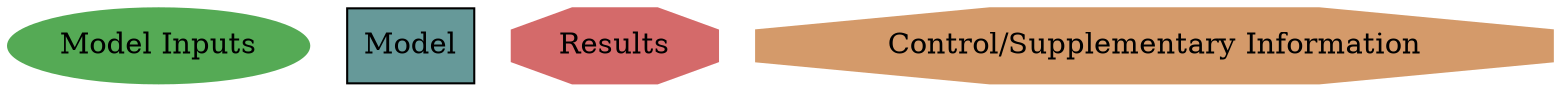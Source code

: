 digraph ModelOverview{

    norm_consumption [label="Model Inputs", style="filled",color="#55AA55"];
    model [label="Model", shape=box, style="filled", fillcolor="#669999"];
    nw [label="Results", shape=octagon, color="#D46A6A", style="filled"];
    Baseline [label="Control/Supplementary Information", shape=octagon, color="#D49A6A", style="filled"];

}